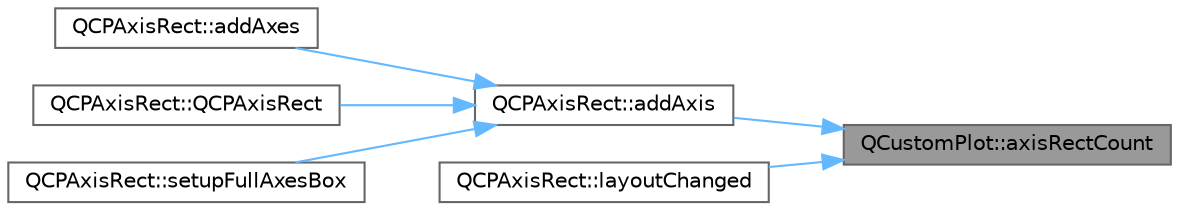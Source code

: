 digraph "QCustomPlot::axisRectCount"
{
 // LATEX_PDF_SIZE
  bgcolor="transparent";
  edge [fontname=Helvetica,fontsize=10,labelfontname=Helvetica,labelfontsize=10];
  node [fontname=Helvetica,fontsize=10,shape=box,height=0.2,width=0.4];
  rankdir="RL";
  Node1 [label="QCustomPlot::axisRectCount",height=0.2,width=0.4,color="gray40", fillcolor="grey60", style="filled", fontcolor="black",tooltip=" "];
  Node1 -> Node2 [dir="back",color="steelblue1",style="solid"];
  Node2 [label="QCPAxisRect::addAxis",height=0.2,width=0.4,color="grey40", fillcolor="white", style="filled",URL="$class_q_c_p_axis_rect.html#a2dc336092ccc57d44a46194c8a23e4f4",tooltip=" "];
  Node2 -> Node3 [dir="back",color="steelblue1",style="solid"];
  Node3 [label="QCPAxisRect::addAxes",height=0.2,width=0.4,color="grey40", fillcolor="white", style="filled",URL="$class_q_c_p_axis_rect.html#a792e1f3d9cb1591fca135bb0de9b81fc",tooltip=" "];
  Node2 -> Node4 [dir="back",color="steelblue1",style="solid"];
  Node4 [label="QCPAxisRect::QCPAxisRect",height=0.2,width=0.4,color="grey40", fillcolor="white", style="filled",URL="$class_q_c_p_axis_rect.html#a60b31dece805462c1b82eea2e69ba042",tooltip=" "];
  Node2 -> Node5 [dir="back",color="steelblue1",style="solid"];
  Node5 [label="QCPAxisRect::setupFullAxesBox",height=0.2,width=0.4,color="grey40", fillcolor="white", style="filled",URL="$class_q_c_p_axis_rect.html#a5fa906175447b14206954f77fc7f1ef4",tooltip=" "];
  Node1 -> Node6 [dir="back",color="steelblue1",style="solid"];
  Node6 [label="QCPAxisRect::layoutChanged",height=0.2,width=0.4,color="grey40", fillcolor="white", style="filled",URL="$class_q_c_p_axis_rect.html#a575e38ac71a21906dc2d7b3364db2d62",tooltip=" "];
}
